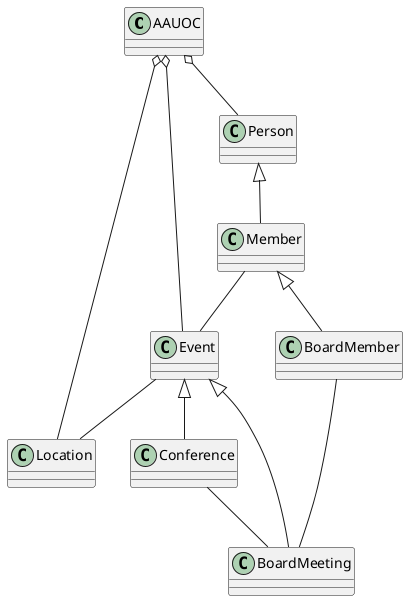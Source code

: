 @startuml
skinparam classAttributeIconSize 0
class AAUOC

class Location

AAUOC o-- Location

class Event

AAUOC o-- Event
Event -- Location

class Conference

Event <|-- Conference
Conference -- BoardMeeting

class BoardMeeting

Event <|-- BoardMeeting


class Person

AAUOC o-- Person

class Member

Person <|-- Member
Member -- Event

class BoardMember

Member <|-- BoardMember
BoardMember -- BoardMeeting

@enduml